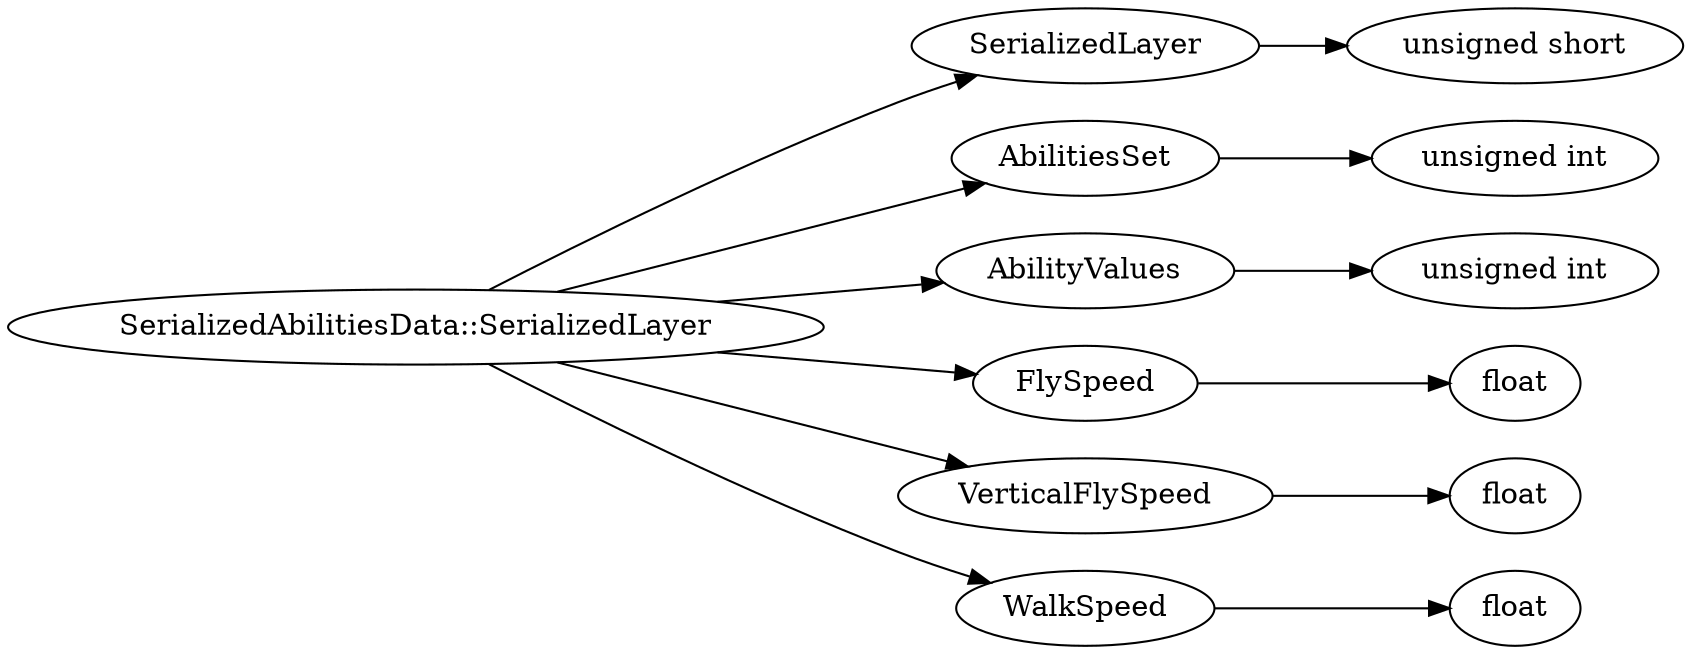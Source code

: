 digraph "SerializedAbilitiesData::SerializedLayer" {
rankdir = LR
92
92 -> 93
93 -> 94
92 -> 95
95 -> 96
92 -> 97
97 -> 98
92 -> 99
99 -> 100
92 -> 101
101 -> 102
92 -> 103
103 -> 104

92 [label="SerializedAbilitiesData::SerializedLayer",comment="name: \"SerializedAbilitiesData::SerializedLayer\", typeName: \"\", id: 92, branchId: 0, recurseId: -1, attributes: 0, notes: \"\""];
93 [label="SerializedLayer",comment="name: \"SerializedLayer\", typeName: \"\", id: 93, branchId: 0, recurseId: -1, attributes: 0, notes: \"\""];
94 [label="unsigned short",comment="name: \"unsigned short\", typeName: \"\", id: 94, branchId: 0, recurseId: -1, attributes: 512, notes: \"\""];
95 [label="AbilitiesSet",comment="name: \"AbilitiesSet\", typeName: \"\", id: 95, branchId: 0, recurseId: -1, attributes: 0, notes: \"\""];
96 [label="unsigned int",comment="name: \"unsigned int\", typeName: \"\", id: 96, branchId: 0, recurseId: -1, attributes: 512, notes: \"\""];
97 [label="AbilityValues",comment="name: \"AbilityValues\", typeName: \"\", id: 97, branchId: 0, recurseId: -1, attributes: 0, notes: \"\""];
98 [label="unsigned int",comment="name: \"unsigned int\", typeName: \"\", id: 98, branchId: 0, recurseId: -1, attributes: 512, notes: \"\""];
99 [label="FlySpeed",comment="name: \"FlySpeed\", typeName: \"\", id: 99, branchId: 0, recurseId: -1, attributes: 0, notes: \"\""];
100 [label="float",comment="name: \"float\", typeName: \"\", id: 100, branchId: 0, recurseId: -1, attributes: 512, notes: \"\""];
101 [label="VerticalFlySpeed",comment="name: \"VerticalFlySpeed\", typeName: \"\", id: 101, branchId: 0, recurseId: -1, attributes: 0, notes: \"\""];
102 [label="float",comment="name: \"float\", typeName: \"\", id: 102, branchId: 0, recurseId: -1, attributes: 512, notes: \"\""];
103 [label="WalkSpeed",comment="name: \"WalkSpeed\", typeName: \"\", id: 103, branchId: 0, recurseId: -1, attributes: 0, notes: \"\""];
104 [label="float",comment="name: \"float\", typeName: \"\", id: 104, branchId: 0, recurseId: -1, attributes: 512, notes: \"\""];
{ rank = max;94;96;98;100;102;104}

}
